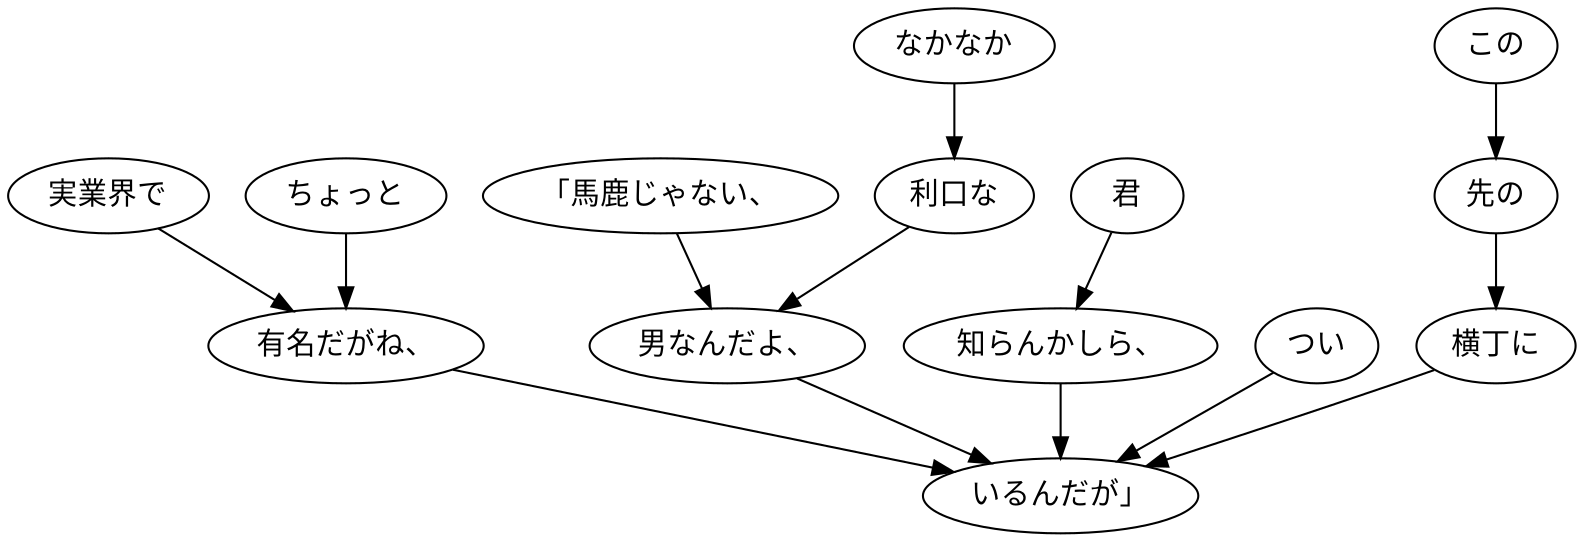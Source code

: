 digraph graph2342 {
	node0 [label="「馬鹿じゃない、"];
	node1 [label="なかなか"];
	node2 [label="利口な"];
	node3 [label="男なんだよ、"];
	node4 [label="実業界で"];
	node5 [label="ちょっと"];
	node6 [label="有名だがね、"];
	node7 [label="君"];
	node8 [label="知らんかしら、"];
	node9 [label="つい"];
	node10 [label="この"];
	node11 [label="先の"];
	node12 [label="横丁に"];
	node13 [label="いるんだが」"];
	node0 -> node3;
	node1 -> node2;
	node2 -> node3;
	node3 -> node13;
	node4 -> node6;
	node5 -> node6;
	node6 -> node13;
	node7 -> node8;
	node8 -> node13;
	node9 -> node13;
	node10 -> node11;
	node11 -> node12;
	node12 -> node13;
}
